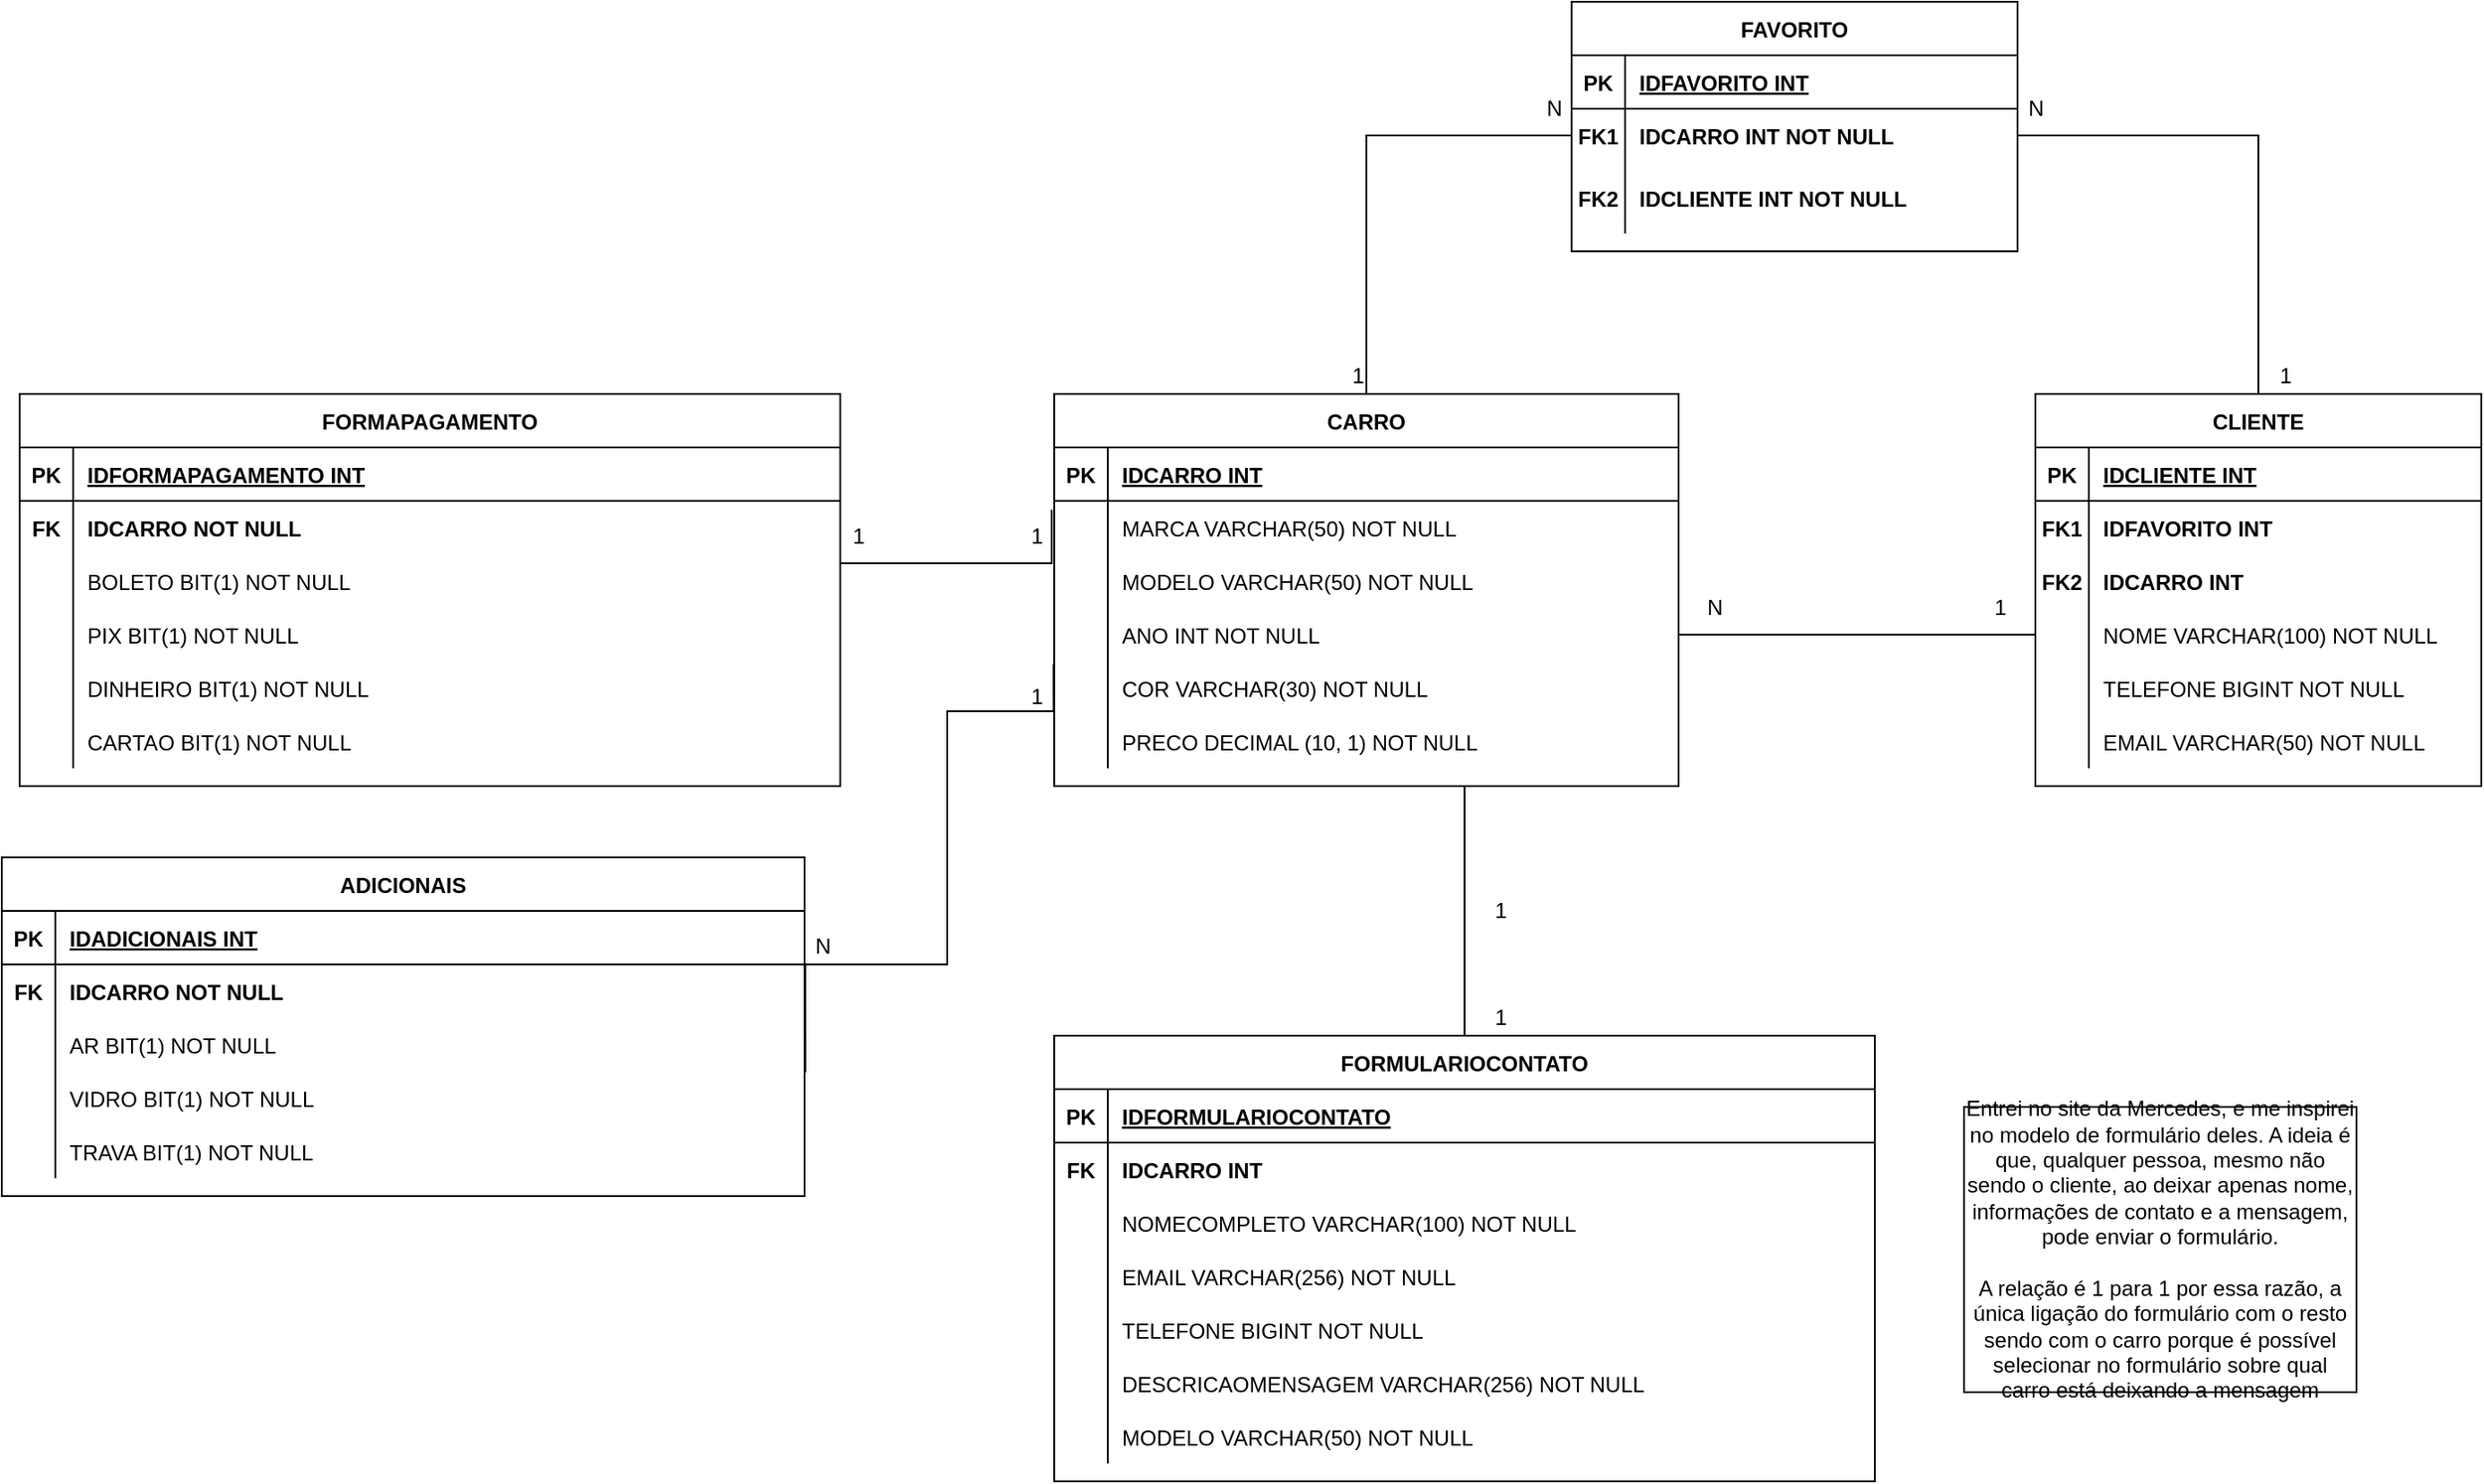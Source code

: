 <mxfile version="15.2.9" type="device"><diagram id="io8XWnF44sI7MGQ092cr" name="Page-1"><mxGraphModel dx="2462" dy="902" grid="1" gridSize="10" guides="1" tooltips="1" connect="1" arrows="1" fold="1" page="1" pageScale="1" pageWidth="827" pageHeight="1169" math="0" shadow="0"><root><mxCell id="0"/><mxCell id="1" parent="0"/><mxCell id="p1MgsbXaKaImCHBSJnXm-2" value="FAVORITO" style="shape=table;startSize=30;container=1;collapsible=1;childLayout=tableLayout;fixedRows=1;rowLines=0;fontStyle=1;align=center;resizeLast=1;" parent="1" vertex="1"><mxGeometry x="370" y="580" width="250" height="140" as="geometry"/></mxCell><mxCell id="p1MgsbXaKaImCHBSJnXm-3" value="" style="shape=partialRectangle;collapsible=0;dropTarget=0;pointerEvents=0;fillColor=none;points=[[0,0.5],[1,0.5]];portConstraint=eastwest;top=0;left=0;right=0;bottom=1;" parent="p1MgsbXaKaImCHBSJnXm-2" vertex="1"><mxGeometry y="30" width="250" height="30" as="geometry"/></mxCell><mxCell id="p1MgsbXaKaImCHBSJnXm-4" value="PK" style="shape=partialRectangle;overflow=hidden;connectable=0;fillColor=none;top=0;left=0;bottom=0;right=0;fontStyle=1;" parent="p1MgsbXaKaImCHBSJnXm-3" vertex="1"><mxGeometry width="30" height="30" as="geometry"><mxRectangle width="30" height="30" as="alternateBounds"/></mxGeometry></mxCell><mxCell id="p1MgsbXaKaImCHBSJnXm-5" value="IDFAVORITO INT" style="shape=partialRectangle;overflow=hidden;connectable=0;fillColor=none;top=0;left=0;bottom=0;right=0;align=left;spacingLeft=6;fontStyle=5;" parent="p1MgsbXaKaImCHBSJnXm-3" vertex="1"><mxGeometry x="30" width="220" height="30" as="geometry"><mxRectangle width="220" height="30" as="alternateBounds"/></mxGeometry></mxCell><mxCell id="p1MgsbXaKaImCHBSJnXm-6" value="" style="shape=partialRectangle;collapsible=0;dropTarget=0;pointerEvents=0;fillColor=none;points=[[0,0.5],[1,0.5]];portConstraint=eastwest;top=0;left=0;right=0;bottom=0;" parent="p1MgsbXaKaImCHBSJnXm-2" vertex="1"><mxGeometry y="60" width="250" height="30" as="geometry"/></mxCell><mxCell id="p1MgsbXaKaImCHBSJnXm-7" value="FK1" style="shape=partialRectangle;overflow=hidden;connectable=0;fillColor=none;top=0;left=0;bottom=0;right=0;fontStyle=1" parent="p1MgsbXaKaImCHBSJnXm-6" vertex="1"><mxGeometry width="30" height="30" as="geometry"><mxRectangle width="30" height="30" as="alternateBounds"/></mxGeometry></mxCell><mxCell id="p1MgsbXaKaImCHBSJnXm-8" value="IDCARRO INT NOT NULL" style="shape=partialRectangle;overflow=hidden;connectable=0;fillColor=none;top=0;left=0;bottom=0;right=0;align=left;spacingLeft=6;fontStyle=1" parent="p1MgsbXaKaImCHBSJnXm-6" vertex="1"><mxGeometry x="30" width="220" height="30" as="geometry"><mxRectangle width="220" height="30" as="alternateBounds"/></mxGeometry></mxCell><mxCell id="p1MgsbXaKaImCHBSJnXm-9" value="" style="shape=partialRectangle;collapsible=0;dropTarget=0;pointerEvents=0;fillColor=none;points=[[0,0.5],[1,0.5]];portConstraint=eastwest;top=0;left=0;right=0;bottom=0;" parent="p1MgsbXaKaImCHBSJnXm-2" vertex="1"><mxGeometry y="90" width="250" height="40" as="geometry"/></mxCell><mxCell id="p1MgsbXaKaImCHBSJnXm-10" value="FK2" style="shape=partialRectangle;overflow=hidden;connectable=0;fillColor=none;top=0;left=0;bottom=0;right=0;fontStyle=1" parent="p1MgsbXaKaImCHBSJnXm-9" vertex="1"><mxGeometry width="30" height="40" as="geometry"><mxRectangle width="30" height="40" as="alternateBounds"/></mxGeometry></mxCell><mxCell id="p1MgsbXaKaImCHBSJnXm-11" value="IDCLIENTE INT NOT NULL" style="shape=partialRectangle;overflow=hidden;connectable=0;fillColor=none;top=0;left=0;bottom=0;right=0;align=left;spacingLeft=6;fontStyle=1" parent="p1MgsbXaKaImCHBSJnXm-9" vertex="1"><mxGeometry x="30" width="220" height="40" as="geometry"><mxRectangle width="220" height="40" as="alternateBounds"/></mxGeometry></mxCell><mxCell id="8g18zyZ8pn34SDuneliX-20" style="edgeStyle=orthogonalEdgeStyle;rounded=0;orthogonalLoop=1;jettySize=auto;html=1;exitX=0.5;exitY=0;exitDx=0;exitDy=0;entryX=0;entryY=0.5;entryDx=0;entryDy=0;endArrow=none;endFill=0;" parent="1" source="p1MgsbXaKaImCHBSJnXm-12" target="p1MgsbXaKaImCHBSJnXm-6" edge="1"><mxGeometry relative="1" as="geometry"/></mxCell><mxCell id="p1MgsbXaKaImCHBSJnXm-12" value="CARRO" style="shape=table;startSize=30;container=1;collapsible=1;childLayout=tableLayout;fixedRows=1;rowLines=0;fontStyle=1;align=center;resizeLast=1;" parent="1" vertex="1"><mxGeometry x="80" y="800" width="350" height="220" as="geometry"/></mxCell><mxCell id="p1MgsbXaKaImCHBSJnXm-13" value="" style="shape=partialRectangle;collapsible=0;dropTarget=0;pointerEvents=0;fillColor=none;points=[[0,0.5],[1,0.5]];portConstraint=eastwest;top=0;left=0;right=0;bottom=1;" parent="p1MgsbXaKaImCHBSJnXm-12" vertex="1"><mxGeometry y="30" width="350" height="30" as="geometry"/></mxCell><mxCell id="p1MgsbXaKaImCHBSJnXm-14" value="PK" style="shape=partialRectangle;overflow=hidden;connectable=0;fillColor=none;top=0;left=0;bottom=0;right=0;fontStyle=1;" parent="p1MgsbXaKaImCHBSJnXm-13" vertex="1"><mxGeometry width="30" height="30" as="geometry"><mxRectangle width="30" height="30" as="alternateBounds"/></mxGeometry></mxCell><mxCell id="p1MgsbXaKaImCHBSJnXm-15" value="IDCARRO INT" style="shape=partialRectangle;overflow=hidden;connectable=0;fillColor=none;top=0;left=0;bottom=0;right=0;align=left;spacingLeft=6;fontStyle=5;" parent="p1MgsbXaKaImCHBSJnXm-13" vertex="1"><mxGeometry x="30" width="320" height="30" as="geometry"><mxRectangle width="320" height="30" as="alternateBounds"/></mxGeometry></mxCell><mxCell id="p1MgsbXaKaImCHBSJnXm-19" value="" style="shape=partialRectangle;collapsible=0;dropTarget=0;pointerEvents=0;fillColor=none;points=[[0,0.5],[1,0.5]];portConstraint=eastwest;top=0;left=0;right=0;bottom=0;" parent="p1MgsbXaKaImCHBSJnXm-12" vertex="1"><mxGeometry y="60" width="350" height="30" as="geometry"/></mxCell><mxCell id="p1MgsbXaKaImCHBSJnXm-20" value="" style="shape=partialRectangle;overflow=hidden;connectable=0;fillColor=none;top=0;left=0;bottom=0;right=0;" parent="p1MgsbXaKaImCHBSJnXm-19" vertex="1"><mxGeometry width="30" height="30" as="geometry"><mxRectangle width="30" height="30" as="alternateBounds"/></mxGeometry></mxCell><mxCell id="p1MgsbXaKaImCHBSJnXm-21" value="MARCA VARCHAR(50) NOT NULL" style="shape=partialRectangle;overflow=hidden;connectable=0;fillColor=none;top=0;left=0;bottom=0;right=0;align=left;spacingLeft=6;" parent="p1MgsbXaKaImCHBSJnXm-19" vertex="1"><mxGeometry x="30" width="320" height="30" as="geometry"><mxRectangle width="320" height="30" as="alternateBounds"/></mxGeometry></mxCell><mxCell id="p1MgsbXaKaImCHBSJnXm-22" value="" style="shape=partialRectangle;collapsible=0;dropTarget=0;pointerEvents=0;fillColor=none;points=[[0,0.5],[1,0.5]];portConstraint=eastwest;top=0;left=0;right=0;bottom=0;" parent="p1MgsbXaKaImCHBSJnXm-12" vertex="1"><mxGeometry y="90" width="350" height="30" as="geometry"/></mxCell><mxCell id="p1MgsbXaKaImCHBSJnXm-23" value="" style="shape=partialRectangle;overflow=hidden;connectable=0;fillColor=none;top=0;left=0;bottom=0;right=0;" parent="p1MgsbXaKaImCHBSJnXm-22" vertex="1"><mxGeometry width="30" height="30" as="geometry"><mxRectangle width="30" height="30" as="alternateBounds"/></mxGeometry></mxCell><mxCell id="p1MgsbXaKaImCHBSJnXm-24" value="MODELO VARCHAR(50) NOT NULL" style="shape=partialRectangle;overflow=hidden;connectable=0;fillColor=none;top=0;left=0;bottom=0;right=0;align=left;spacingLeft=6;" parent="p1MgsbXaKaImCHBSJnXm-22" vertex="1"><mxGeometry x="30" width="320" height="30" as="geometry"><mxRectangle width="320" height="30" as="alternateBounds"/></mxGeometry></mxCell><mxCell id="p1MgsbXaKaImCHBSJnXm-25" value="" style="shape=partialRectangle;collapsible=0;dropTarget=0;pointerEvents=0;fillColor=none;points=[[0,0.5],[1,0.5]];portConstraint=eastwest;top=0;left=0;right=0;bottom=0;" parent="p1MgsbXaKaImCHBSJnXm-12" vertex="1"><mxGeometry y="120" width="350" height="30" as="geometry"/></mxCell><mxCell id="p1MgsbXaKaImCHBSJnXm-26" value="" style="shape=partialRectangle;overflow=hidden;connectable=0;fillColor=none;top=0;left=0;bottom=0;right=0;" parent="p1MgsbXaKaImCHBSJnXm-25" vertex="1"><mxGeometry width="30" height="30" as="geometry"><mxRectangle width="30" height="30" as="alternateBounds"/></mxGeometry></mxCell><mxCell id="p1MgsbXaKaImCHBSJnXm-27" value="ANO INT NOT NULL" style="shape=partialRectangle;overflow=hidden;connectable=0;fillColor=none;top=0;left=0;bottom=0;right=0;align=left;spacingLeft=6;" parent="p1MgsbXaKaImCHBSJnXm-25" vertex="1"><mxGeometry x="30" width="320" height="30" as="geometry"><mxRectangle width="320" height="30" as="alternateBounds"/></mxGeometry></mxCell><mxCell id="p1MgsbXaKaImCHBSJnXm-28" value="" style="shape=partialRectangle;collapsible=0;dropTarget=0;pointerEvents=0;fillColor=none;points=[[0,0.5],[1,0.5]];portConstraint=eastwest;top=0;left=0;right=0;bottom=0;" parent="p1MgsbXaKaImCHBSJnXm-12" vertex="1"><mxGeometry y="150" width="350" height="30" as="geometry"/></mxCell><mxCell id="p1MgsbXaKaImCHBSJnXm-29" value="" style="shape=partialRectangle;overflow=hidden;connectable=0;fillColor=none;top=0;left=0;bottom=0;right=0;" parent="p1MgsbXaKaImCHBSJnXm-28" vertex="1"><mxGeometry width="30" height="30" as="geometry"><mxRectangle width="30" height="30" as="alternateBounds"/></mxGeometry></mxCell><mxCell id="p1MgsbXaKaImCHBSJnXm-30" value="COR VARCHAR(30) NOT NULL" style="shape=partialRectangle;overflow=hidden;connectable=0;fillColor=none;top=0;left=0;bottom=0;right=0;align=left;spacingLeft=6;" parent="p1MgsbXaKaImCHBSJnXm-28" vertex="1"><mxGeometry x="30" width="320" height="30" as="geometry"><mxRectangle width="320" height="30" as="alternateBounds"/></mxGeometry></mxCell><mxCell id="p1MgsbXaKaImCHBSJnXm-31" value="" style="shape=partialRectangle;collapsible=0;dropTarget=0;pointerEvents=0;fillColor=none;points=[[0,0.5],[1,0.5]];portConstraint=eastwest;top=0;left=0;right=0;bottom=0;" parent="p1MgsbXaKaImCHBSJnXm-12" vertex="1"><mxGeometry y="180" width="350" height="30" as="geometry"/></mxCell><mxCell id="p1MgsbXaKaImCHBSJnXm-32" value="" style="shape=partialRectangle;overflow=hidden;connectable=0;fillColor=none;top=0;left=0;bottom=0;right=0;" parent="p1MgsbXaKaImCHBSJnXm-31" vertex="1"><mxGeometry width="30" height="30" as="geometry"><mxRectangle width="30" height="30" as="alternateBounds"/></mxGeometry></mxCell><mxCell id="p1MgsbXaKaImCHBSJnXm-33" value="PRECO DECIMAL (10, 1) NOT NULL" style="shape=partialRectangle;overflow=hidden;connectable=0;fillColor=none;top=0;left=0;bottom=0;right=0;align=left;spacingLeft=6;" parent="p1MgsbXaKaImCHBSJnXm-31" vertex="1"><mxGeometry x="30" width="320" height="30" as="geometry"><mxRectangle width="320" height="30" as="alternateBounds"/></mxGeometry></mxCell><mxCell id="p1MgsbXaKaImCHBSJnXm-42" value="CLIENTE" style="shape=table;startSize=30;container=1;collapsible=1;childLayout=tableLayout;fixedRows=1;rowLines=0;fontStyle=1;align=center;resizeLast=1;" parent="1" vertex="1"><mxGeometry x="630" y="800" width="250" height="220" as="geometry"/></mxCell><mxCell id="p1MgsbXaKaImCHBSJnXm-43" value="" style="shape=partialRectangle;collapsible=0;dropTarget=0;pointerEvents=0;fillColor=none;points=[[0,0.5],[1,0.5]];portConstraint=eastwest;top=0;left=0;right=0;bottom=1;" parent="p1MgsbXaKaImCHBSJnXm-42" vertex="1"><mxGeometry y="30" width="250" height="30" as="geometry"/></mxCell><mxCell id="p1MgsbXaKaImCHBSJnXm-44" value="PK" style="shape=partialRectangle;overflow=hidden;connectable=0;fillColor=none;top=0;left=0;bottom=0;right=0;fontStyle=1;" parent="p1MgsbXaKaImCHBSJnXm-43" vertex="1"><mxGeometry width="30" height="30" as="geometry"><mxRectangle width="30" height="30" as="alternateBounds"/></mxGeometry></mxCell><mxCell id="p1MgsbXaKaImCHBSJnXm-45" value="IDCLIENTE INT" style="shape=partialRectangle;overflow=hidden;connectable=0;fillColor=none;top=0;left=0;bottom=0;right=0;align=left;spacingLeft=6;fontStyle=5;" parent="p1MgsbXaKaImCHBSJnXm-43" vertex="1"><mxGeometry x="30" width="220" height="30" as="geometry"><mxRectangle width="220" height="30" as="alternateBounds"/></mxGeometry></mxCell><mxCell id="8g18zyZ8pn34SDuneliX-10" value="" style="shape=partialRectangle;collapsible=0;dropTarget=0;pointerEvents=0;fillColor=none;points=[[0,0.5],[1,0.5]];portConstraint=eastwest;top=0;left=0;right=0;bottom=0;" parent="p1MgsbXaKaImCHBSJnXm-42" vertex="1"><mxGeometry y="60" width="250" height="30" as="geometry"/></mxCell><mxCell id="8g18zyZ8pn34SDuneliX-11" value="FK1" style="shape=partialRectangle;overflow=hidden;connectable=0;fillColor=none;top=0;left=0;bottom=0;right=0;fontStyle=1" parent="8g18zyZ8pn34SDuneliX-10" vertex="1"><mxGeometry width="30" height="30" as="geometry"><mxRectangle width="30" height="30" as="alternateBounds"/></mxGeometry></mxCell><mxCell id="8g18zyZ8pn34SDuneliX-12" value="IDFAVORITO INT " style="shape=partialRectangle;overflow=hidden;connectable=0;fillColor=none;top=0;left=0;bottom=0;right=0;align=left;spacingLeft=6;fontStyle=1" parent="8g18zyZ8pn34SDuneliX-10" vertex="1"><mxGeometry x="30" width="220" height="30" as="geometry"><mxRectangle width="220" height="30" as="alternateBounds"/></mxGeometry></mxCell><mxCell id="8g18zyZ8pn34SDuneliX-17" value="" style="shape=partialRectangle;collapsible=0;dropTarget=0;pointerEvents=0;fillColor=none;points=[[0,0.5],[1,0.5]];portConstraint=eastwest;top=0;left=0;right=0;bottom=0;" parent="p1MgsbXaKaImCHBSJnXm-42" vertex="1"><mxGeometry y="90" width="250" height="30" as="geometry"/></mxCell><mxCell id="8g18zyZ8pn34SDuneliX-18" value="FK2" style="shape=partialRectangle;overflow=hidden;connectable=0;fillColor=none;top=0;left=0;bottom=0;right=0;fontStyle=1" parent="8g18zyZ8pn34SDuneliX-17" vertex="1"><mxGeometry width="30" height="30" as="geometry"><mxRectangle width="30" height="30" as="alternateBounds"/></mxGeometry></mxCell><mxCell id="8g18zyZ8pn34SDuneliX-19" value="IDCARRO INT " style="shape=partialRectangle;overflow=hidden;connectable=0;fillColor=none;top=0;left=0;bottom=0;right=0;align=left;spacingLeft=6;fontStyle=1" parent="8g18zyZ8pn34SDuneliX-17" vertex="1"><mxGeometry x="30" width="220" height="30" as="geometry"><mxRectangle width="220" height="30" as="alternateBounds"/></mxGeometry></mxCell><mxCell id="p1MgsbXaKaImCHBSJnXm-46" value="" style="shape=partialRectangle;collapsible=0;dropTarget=0;pointerEvents=0;fillColor=none;points=[[0,0.5],[1,0.5]];portConstraint=eastwest;top=0;left=0;right=0;bottom=0;" parent="p1MgsbXaKaImCHBSJnXm-42" vertex="1"><mxGeometry y="120" width="250" height="30" as="geometry"/></mxCell><mxCell id="p1MgsbXaKaImCHBSJnXm-47" value="" style="shape=partialRectangle;overflow=hidden;connectable=0;fillColor=none;top=0;left=0;bottom=0;right=0;" parent="p1MgsbXaKaImCHBSJnXm-46" vertex="1"><mxGeometry width="30" height="30" as="geometry"><mxRectangle width="30" height="30" as="alternateBounds"/></mxGeometry></mxCell><mxCell id="p1MgsbXaKaImCHBSJnXm-48" value="NOME VARCHAR(100) NOT NULL" style="shape=partialRectangle;overflow=hidden;connectable=0;fillColor=none;top=0;left=0;bottom=0;right=0;align=left;spacingLeft=6;" parent="p1MgsbXaKaImCHBSJnXm-46" vertex="1"><mxGeometry x="30" width="220" height="30" as="geometry"><mxRectangle width="220" height="30" as="alternateBounds"/></mxGeometry></mxCell><mxCell id="p1MgsbXaKaImCHBSJnXm-49" value="" style="shape=partialRectangle;collapsible=0;dropTarget=0;pointerEvents=0;fillColor=none;points=[[0,0.5],[1,0.5]];portConstraint=eastwest;top=0;left=0;right=0;bottom=0;" parent="p1MgsbXaKaImCHBSJnXm-42" vertex="1"><mxGeometry y="150" width="250" height="30" as="geometry"/></mxCell><mxCell id="p1MgsbXaKaImCHBSJnXm-50" value="" style="shape=partialRectangle;overflow=hidden;connectable=0;fillColor=none;top=0;left=0;bottom=0;right=0;" parent="p1MgsbXaKaImCHBSJnXm-49" vertex="1"><mxGeometry width="30" height="30" as="geometry"><mxRectangle width="30" height="30" as="alternateBounds"/></mxGeometry></mxCell><mxCell id="p1MgsbXaKaImCHBSJnXm-51" value="TELEFONE BIGINT NOT NULL" style="shape=partialRectangle;overflow=hidden;connectable=0;fillColor=none;top=0;left=0;bottom=0;right=0;align=left;spacingLeft=6;" parent="p1MgsbXaKaImCHBSJnXm-49" vertex="1"><mxGeometry x="30" width="220" height="30" as="geometry"><mxRectangle width="220" height="30" as="alternateBounds"/></mxGeometry></mxCell><mxCell id="p1MgsbXaKaImCHBSJnXm-52" value="" style="shape=partialRectangle;collapsible=0;dropTarget=0;pointerEvents=0;fillColor=none;points=[[0,0.5],[1,0.5]];portConstraint=eastwest;top=0;left=0;right=0;bottom=0;" parent="p1MgsbXaKaImCHBSJnXm-42" vertex="1"><mxGeometry y="180" width="250" height="30" as="geometry"/></mxCell><mxCell id="p1MgsbXaKaImCHBSJnXm-53" value="" style="shape=partialRectangle;overflow=hidden;connectable=0;fillColor=none;top=0;left=0;bottom=0;right=0;" parent="p1MgsbXaKaImCHBSJnXm-52" vertex="1"><mxGeometry width="30" height="30" as="geometry"><mxRectangle width="30" height="30" as="alternateBounds"/></mxGeometry></mxCell><mxCell id="p1MgsbXaKaImCHBSJnXm-54" value="EMAIL VARCHAR(50) NOT NULL" style="shape=partialRectangle;overflow=hidden;connectable=0;fillColor=none;top=0;left=0;bottom=0;right=0;align=left;spacingLeft=6;" parent="p1MgsbXaKaImCHBSJnXm-52" vertex="1"><mxGeometry x="30" width="220" height="30" as="geometry"><mxRectangle width="220" height="30" as="alternateBounds"/></mxGeometry></mxCell><mxCell id="8g18zyZ8pn34SDuneliX-74" style="edgeStyle=orthogonalEdgeStyle;rounded=0;orthogonalLoop=1;jettySize=auto;html=1;endArrow=none;endFill=0;" parent="1" source="p1MgsbXaKaImCHBSJnXm-55" edge="1"><mxGeometry relative="1" as="geometry"><mxPoint x="310" y="1020" as="targetPoint"/></mxGeometry></mxCell><mxCell id="p1MgsbXaKaImCHBSJnXm-55" value="FORMULARIOCONTATO" style="shape=table;startSize=30;container=1;collapsible=1;childLayout=tableLayout;fixedRows=1;rowLines=0;fontStyle=1;align=center;resizeLast=1;" parent="1" vertex="1"><mxGeometry x="80" y="1160" width="460" height="250" as="geometry"/></mxCell><mxCell id="p1MgsbXaKaImCHBSJnXm-56" value="" style="shape=partialRectangle;collapsible=0;dropTarget=0;pointerEvents=0;fillColor=none;points=[[0,0.5],[1,0.5]];portConstraint=eastwest;top=0;left=0;right=0;bottom=1;" parent="p1MgsbXaKaImCHBSJnXm-55" vertex="1"><mxGeometry y="30" width="460" height="30" as="geometry"/></mxCell><mxCell id="p1MgsbXaKaImCHBSJnXm-57" value="PK" style="shape=partialRectangle;overflow=hidden;connectable=0;fillColor=none;top=0;left=0;bottom=0;right=0;fontStyle=1;" parent="p1MgsbXaKaImCHBSJnXm-56" vertex="1"><mxGeometry width="30" height="30" as="geometry"><mxRectangle width="30" height="30" as="alternateBounds"/></mxGeometry></mxCell><mxCell id="p1MgsbXaKaImCHBSJnXm-58" value="IDFORMULARIOCONTATO" style="shape=partialRectangle;overflow=hidden;connectable=0;fillColor=none;top=0;left=0;bottom=0;right=0;align=left;spacingLeft=6;fontStyle=5;" parent="p1MgsbXaKaImCHBSJnXm-56" vertex="1"><mxGeometry x="30" width="430" height="30" as="geometry"><mxRectangle width="430" height="30" as="alternateBounds"/></mxGeometry></mxCell><mxCell id="8g18zyZ8pn34SDuneliX-89" value="" style="shape=partialRectangle;collapsible=0;dropTarget=0;pointerEvents=0;fillColor=none;points=[[0,0.5],[1,0.5]];portConstraint=eastwest;top=0;left=0;right=0;bottom=0;" parent="p1MgsbXaKaImCHBSJnXm-55" vertex="1"><mxGeometry y="60" width="460" height="30" as="geometry"/></mxCell><mxCell id="8g18zyZ8pn34SDuneliX-90" value="FK" style="shape=partialRectangle;overflow=hidden;connectable=0;fillColor=none;top=0;left=0;bottom=0;right=0;fontStyle=1" parent="8g18zyZ8pn34SDuneliX-89" vertex="1"><mxGeometry width="30" height="30" as="geometry"><mxRectangle width="30" height="30" as="alternateBounds"/></mxGeometry></mxCell><mxCell id="8g18zyZ8pn34SDuneliX-91" value="IDCARRO INT" style="shape=partialRectangle;overflow=hidden;connectable=0;fillColor=none;top=0;left=0;bottom=0;right=0;align=left;spacingLeft=6;fontStyle=1" parent="8g18zyZ8pn34SDuneliX-89" vertex="1"><mxGeometry x="30" width="430" height="30" as="geometry"><mxRectangle width="430" height="30" as="alternateBounds"/></mxGeometry></mxCell><mxCell id="p1MgsbXaKaImCHBSJnXm-59" value="" style="shape=partialRectangle;collapsible=0;dropTarget=0;pointerEvents=0;fillColor=none;points=[[0,0.5],[1,0.5]];portConstraint=eastwest;top=0;left=0;right=0;bottom=0;" parent="p1MgsbXaKaImCHBSJnXm-55" vertex="1"><mxGeometry y="90" width="460" height="30" as="geometry"/></mxCell><mxCell id="p1MgsbXaKaImCHBSJnXm-60" value="" style="shape=partialRectangle;overflow=hidden;connectable=0;fillColor=none;top=0;left=0;bottom=0;right=0;" parent="p1MgsbXaKaImCHBSJnXm-59" vertex="1"><mxGeometry width="30" height="30" as="geometry"><mxRectangle width="30" height="30" as="alternateBounds"/></mxGeometry></mxCell><mxCell id="p1MgsbXaKaImCHBSJnXm-61" value="NOMECOMPLETO VARCHAR(100) NOT NULL" style="shape=partialRectangle;overflow=hidden;connectable=0;fillColor=none;top=0;left=0;bottom=0;right=0;align=left;spacingLeft=6;" parent="p1MgsbXaKaImCHBSJnXm-59" vertex="1"><mxGeometry x="30" width="430" height="30" as="geometry"><mxRectangle width="430" height="30" as="alternateBounds"/></mxGeometry></mxCell><mxCell id="p1MgsbXaKaImCHBSJnXm-62" value="" style="shape=partialRectangle;collapsible=0;dropTarget=0;pointerEvents=0;fillColor=none;points=[[0,0.5],[1,0.5]];portConstraint=eastwest;top=0;left=0;right=0;bottom=0;" parent="p1MgsbXaKaImCHBSJnXm-55" vertex="1"><mxGeometry y="120" width="460" height="30" as="geometry"/></mxCell><mxCell id="p1MgsbXaKaImCHBSJnXm-63" value="" style="shape=partialRectangle;overflow=hidden;connectable=0;fillColor=none;top=0;left=0;bottom=0;right=0;" parent="p1MgsbXaKaImCHBSJnXm-62" vertex="1"><mxGeometry width="30" height="30" as="geometry"><mxRectangle width="30" height="30" as="alternateBounds"/></mxGeometry></mxCell><mxCell id="p1MgsbXaKaImCHBSJnXm-64" value="EMAIL VARCHAR(256) NOT NULL" style="shape=partialRectangle;overflow=hidden;connectable=0;fillColor=none;top=0;left=0;bottom=0;right=0;align=left;spacingLeft=6;" parent="p1MgsbXaKaImCHBSJnXm-62" vertex="1"><mxGeometry x="30" width="430" height="30" as="geometry"><mxRectangle width="430" height="30" as="alternateBounds"/></mxGeometry></mxCell><mxCell id="p1MgsbXaKaImCHBSJnXm-65" value="" style="shape=partialRectangle;collapsible=0;dropTarget=0;pointerEvents=0;fillColor=none;points=[[0,0.5],[1,0.5]];portConstraint=eastwest;top=0;left=0;right=0;bottom=0;" parent="p1MgsbXaKaImCHBSJnXm-55" vertex="1"><mxGeometry y="150" width="460" height="30" as="geometry"/></mxCell><mxCell id="p1MgsbXaKaImCHBSJnXm-66" value="" style="shape=partialRectangle;overflow=hidden;connectable=0;fillColor=none;top=0;left=0;bottom=0;right=0;" parent="p1MgsbXaKaImCHBSJnXm-65" vertex="1"><mxGeometry width="30" height="30" as="geometry"><mxRectangle width="30" height="30" as="alternateBounds"/></mxGeometry></mxCell><mxCell id="p1MgsbXaKaImCHBSJnXm-67" value="TELEFONE BIGINT NOT NULL" style="shape=partialRectangle;overflow=hidden;connectable=0;fillColor=none;top=0;left=0;bottom=0;right=0;align=left;spacingLeft=6;" parent="p1MgsbXaKaImCHBSJnXm-65" vertex="1"><mxGeometry x="30" width="430" height="30" as="geometry"><mxRectangle width="430" height="30" as="alternateBounds"/></mxGeometry></mxCell><mxCell id="p1MgsbXaKaImCHBSJnXm-68" value="" style="shape=partialRectangle;collapsible=0;dropTarget=0;pointerEvents=0;fillColor=none;points=[[0,0.5],[1,0.5]];portConstraint=eastwest;top=0;left=0;right=0;bottom=0;" parent="p1MgsbXaKaImCHBSJnXm-55" vertex="1"><mxGeometry y="180" width="460" height="30" as="geometry"/></mxCell><mxCell id="p1MgsbXaKaImCHBSJnXm-69" value="" style="shape=partialRectangle;overflow=hidden;connectable=0;fillColor=none;top=0;left=0;bottom=0;right=0;" parent="p1MgsbXaKaImCHBSJnXm-68" vertex="1"><mxGeometry width="30" height="30" as="geometry"><mxRectangle width="30" height="30" as="alternateBounds"/></mxGeometry></mxCell><mxCell id="p1MgsbXaKaImCHBSJnXm-70" value="DESCRICAOMENSAGEM VARCHAR(256) NOT NULL" style="shape=partialRectangle;overflow=hidden;connectable=0;fillColor=none;top=0;left=0;bottom=0;right=0;align=left;spacingLeft=6;" parent="p1MgsbXaKaImCHBSJnXm-68" vertex="1"><mxGeometry x="30" width="430" height="30" as="geometry"><mxRectangle width="430" height="30" as="alternateBounds"/></mxGeometry></mxCell><mxCell id="p1MgsbXaKaImCHBSJnXm-71" value="" style="shape=partialRectangle;collapsible=0;dropTarget=0;pointerEvents=0;fillColor=none;points=[[0,0.5],[1,0.5]];portConstraint=eastwest;top=0;left=0;right=0;bottom=0;" parent="p1MgsbXaKaImCHBSJnXm-55" vertex="1"><mxGeometry y="210" width="460" height="30" as="geometry"/></mxCell><mxCell id="p1MgsbXaKaImCHBSJnXm-72" value="" style="shape=partialRectangle;overflow=hidden;connectable=0;fillColor=none;top=0;left=0;bottom=0;right=0;" parent="p1MgsbXaKaImCHBSJnXm-71" vertex="1"><mxGeometry width="30" height="30" as="geometry"><mxRectangle width="30" height="30" as="alternateBounds"/></mxGeometry></mxCell><mxCell id="p1MgsbXaKaImCHBSJnXm-73" value="MODELO VARCHAR(50) NOT NULL" style="shape=partialRectangle;overflow=hidden;connectable=0;fillColor=none;top=0;left=0;bottom=0;right=0;align=left;spacingLeft=6;" parent="p1MgsbXaKaImCHBSJnXm-71" vertex="1"><mxGeometry x="30" width="430" height="30" as="geometry"><mxRectangle width="430" height="30" as="alternateBounds"/></mxGeometry></mxCell><mxCell id="8g18zyZ8pn34SDuneliX-21" style="edgeStyle=orthogonalEdgeStyle;rounded=0;orthogonalLoop=1;jettySize=auto;html=1;entryX=0.5;entryY=0;entryDx=0;entryDy=0;endArrow=none;endFill=0;" parent="1" source="p1MgsbXaKaImCHBSJnXm-6" target="p1MgsbXaKaImCHBSJnXm-42" edge="1"><mxGeometry relative="1" as="geometry"/></mxCell><mxCell id="8g18zyZ8pn34SDuneliX-22" value="1" style="text;html=1;align=center;verticalAlign=middle;resizable=0;points=[];autosize=1;strokeColor=none;fillColor=none;" parent="1" vertex="1"><mxGeometry x="240" y="780" width="20" height="20" as="geometry"/></mxCell><mxCell id="8g18zyZ8pn34SDuneliX-23" value="N" style="text;html=1;align=center;verticalAlign=middle;resizable=0;points=[];autosize=1;strokeColor=none;fillColor=none;" parent="1" vertex="1"><mxGeometry x="350" y="630" width="20" height="20" as="geometry"/></mxCell><mxCell id="8g18zyZ8pn34SDuneliX-24" value="1" style="text;html=1;align=center;verticalAlign=middle;resizable=0;points=[];autosize=1;strokeColor=none;fillColor=none;" parent="1" vertex="1"><mxGeometry x="760" y="780" width="20" height="20" as="geometry"/></mxCell><mxCell id="8g18zyZ8pn34SDuneliX-25" value="N" style="text;html=1;align=center;verticalAlign=middle;resizable=0;points=[];autosize=1;strokeColor=none;fillColor=none;" parent="1" vertex="1"><mxGeometry x="620" y="630" width="20" height="20" as="geometry"/></mxCell><mxCell id="8g18zyZ8pn34SDuneliX-29" style="edgeStyle=orthogonalEdgeStyle;rounded=0;orthogonalLoop=1;jettySize=auto;html=1;exitX=1;exitY=0.5;exitDx=0;exitDy=0;entryX=0;entryY=0.5;entryDx=0;entryDy=0;endArrow=none;endFill=0;" parent="1" source="p1MgsbXaKaImCHBSJnXm-22" target="p1MgsbXaKaImCHBSJnXm-46" edge="1"><mxGeometry relative="1" as="geometry"><Array as="points"><mxPoint x="430" y="935"/></Array></mxGeometry></mxCell><mxCell id="8g18zyZ8pn34SDuneliX-30" value="N" style="text;html=1;align=center;verticalAlign=middle;resizable=0;points=[];autosize=1;strokeColor=none;fillColor=none;" parent="1" vertex="1"><mxGeometry x="440" y="910" width="20" height="20" as="geometry"/></mxCell><mxCell id="8g18zyZ8pn34SDuneliX-31" value="1" style="text;html=1;align=center;verticalAlign=middle;resizable=0;points=[];autosize=1;strokeColor=none;fillColor=none;" parent="1" vertex="1"><mxGeometry x="600" y="910" width="20" height="20" as="geometry"/></mxCell><mxCell id="8g18zyZ8pn34SDuneliX-54" value="Entrei no site da Mercedes, e me inspirei no modelo de formulário deles. A ideia é que, qualquer pessoa, mesmo não sendo o cliente, ao deixar apenas nome, informações de contato e a mensagem, pode enviar o formulário. &lt;br&gt;&lt;br&gt;A relação é 1 para 1 por essa razão, a única ligação do formulário com o resto sendo com o carro porque é possível selecionar no formulário sobre qual carro está deixando a mensagem" style="rounded=0;whiteSpace=wrap;html=1;" parent="1" vertex="1"><mxGeometry x="590" y="1200" width="220" height="160" as="geometry"/></mxCell><mxCell id="8g18zyZ8pn34SDuneliX-83" style="edgeStyle=orthogonalEdgeStyle;rounded=0;orthogonalLoop=1;jettySize=auto;html=1;entryX=-0.004;entryY=0.167;entryDx=0;entryDy=0;entryPerimeter=0;endArrow=none;endFill=0;" parent="1" source="8g18zyZ8pn34SDuneliX-55" target="p1MgsbXaKaImCHBSJnXm-19" edge="1"><mxGeometry relative="1" as="geometry"><Array as="points"><mxPoint x="-10" y="895"/><mxPoint x="-10" y="895"/></Array></mxGeometry></mxCell><mxCell id="8g18zyZ8pn34SDuneliX-55" value="FORMAPAGAMENTO" style="shape=table;startSize=30;container=1;collapsible=1;childLayout=tableLayout;fixedRows=1;rowLines=0;fontStyle=1;align=center;resizeLast=1;" parent="1" vertex="1"><mxGeometry x="-500" y="800" width="460" height="220" as="geometry"/></mxCell><mxCell id="8g18zyZ8pn34SDuneliX-56" value="" style="shape=partialRectangle;collapsible=0;dropTarget=0;pointerEvents=0;fillColor=none;points=[[0,0.5],[1,0.5]];portConstraint=eastwest;top=0;left=0;right=0;bottom=1;" parent="8g18zyZ8pn34SDuneliX-55" vertex="1"><mxGeometry y="30" width="460" height="30" as="geometry"/></mxCell><mxCell id="8g18zyZ8pn34SDuneliX-57" value="PK" style="shape=partialRectangle;overflow=hidden;connectable=0;fillColor=none;top=0;left=0;bottom=0;right=0;fontStyle=1;" parent="8g18zyZ8pn34SDuneliX-56" vertex="1"><mxGeometry width="30" height="30" as="geometry"><mxRectangle width="30" height="30" as="alternateBounds"/></mxGeometry></mxCell><mxCell id="8g18zyZ8pn34SDuneliX-58" value="IDFORMAPAGAMENTO INT" style="shape=partialRectangle;overflow=hidden;connectable=0;fillColor=none;top=0;left=0;bottom=0;right=0;align=left;spacingLeft=6;fontStyle=5;" parent="8g18zyZ8pn34SDuneliX-56" vertex="1"><mxGeometry x="30" width="430" height="30" as="geometry"><mxRectangle width="430" height="30" as="alternateBounds"/></mxGeometry></mxCell><mxCell id="8g18zyZ8pn34SDuneliX-59" value="" style="shape=partialRectangle;collapsible=0;dropTarget=0;pointerEvents=0;fillColor=none;points=[[0,0.5],[1,0.5]];portConstraint=eastwest;top=0;left=0;right=0;bottom=0;" parent="8g18zyZ8pn34SDuneliX-55" vertex="1"><mxGeometry y="60" width="460" height="30" as="geometry"/></mxCell><mxCell id="8g18zyZ8pn34SDuneliX-60" value="FK" style="shape=partialRectangle;overflow=hidden;connectable=0;fillColor=none;top=0;left=0;bottom=0;right=0;fontStyle=1" parent="8g18zyZ8pn34SDuneliX-59" vertex="1"><mxGeometry width="30" height="30" as="geometry"><mxRectangle width="30" height="30" as="alternateBounds"/></mxGeometry></mxCell><mxCell id="8g18zyZ8pn34SDuneliX-61" value="IDCARRO NOT NULL " style="shape=partialRectangle;overflow=hidden;connectable=0;fillColor=none;top=0;left=0;bottom=0;right=0;align=left;spacingLeft=6;fontStyle=1" parent="8g18zyZ8pn34SDuneliX-59" vertex="1"><mxGeometry x="30" width="430" height="30" as="geometry"><mxRectangle width="430" height="30" as="alternateBounds"/></mxGeometry></mxCell><mxCell id="8g18zyZ8pn34SDuneliX-86" value="" style="shape=partialRectangle;collapsible=0;dropTarget=0;pointerEvents=0;fillColor=none;points=[[0,0.5],[1,0.5]];portConstraint=eastwest;top=0;left=0;right=0;bottom=0;" parent="8g18zyZ8pn34SDuneliX-55" vertex="1"><mxGeometry y="90" width="460" height="30" as="geometry"/></mxCell><mxCell id="8g18zyZ8pn34SDuneliX-87" value="" style="shape=partialRectangle;overflow=hidden;connectable=0;fillColor=none;top=0;left=0;bottom=0;right=0;" parent="8g18zyZ8pn34SDuneliX-86" vertex="1"><mxGeometry width="30" height="30" as="geometry"><mxRectangle width="30" height="30" as="alternateBounds"/></mxGeometry></mxCell><mxCell id="8g18zyZ8pn34SDuneliX-88" value="BOLETO BIT(1) NOT NULL " style="shape=partialRectangle;overflow=hidden;connectable=0;fillColor=none;top=0;left=0;bottom=0;right=0;align=left;spacingLeft=6;" parent="8g18zyZ8pn34SDuneliX-86" vertex="1"><mxGeometry x="30" width="430" height="30" as="geometry"><mxRectangle width="430" height="30" as="alternateBounds"/></mxGeometry></mxCell><mxCell id="8g18zyZ8pn34SDuneliX-62" value="" style="shape=partialRectangle;collapsible=0;dropTarget=0;pointerEvents=0;fillColor=none;points=[[0,0.5],[1,0.5]];portConstraint=eastwest;top=0;left=0;right=0;bottom=0;" parent="8g18zyZ8pn34SDuneliX-55" vertex="1"><mxGeometry y="120" width="460" height="30" as="geometry"/></mxCell><mxCell id="8g18zyZ8pn34SDuneliX-63" value="" style="shape=partialRectangle;overflow=hidden;connectable=0;fillColor=none;top=0;left=0;bottom=0;right=0;" parent="8g18zyZ8pn34SDuneliX-62" vertex="1"><mxGeometry width="30" height="30" as="geometry"><mxRectangle width="30" height="30" as="alternateBounds"/></mxGeometry></mxCell><mxCell id="8g18zyZ8pn34SDuneliX-64" value="PIX BIT(1) NOT NULL " style="shape=partialRectangle;overflow=hidden;connectable=0;fillColor=none;top=0;left=0;bottom=0;right=0;align=left;spacingLeft=6;" parent="8g18zyZ8pn34SDuneliX-62" vertex="1"><mxGeometry x="30" width="430" height="30" as="geometry"><mxRectangle width="430" height="30" as="alternateBounds"/></mxGeometry></mxCell><mxCell id="8g18zyZ8pn34SDuneliX-65" value="" style="shape=partialRectangle;collapsible=0;dropTarget=0;pointerEvents=0;fillColor=none;points=[[0,0.5],[1,0.5]];portConstraint=eastwest;top=0;left=0;right=0;bottom=0;" parent="8g18zyZ8pn34SDuneliX-55" vertex="1"><mxGeometry y="150" width="460" height="30" as="geometry"/></mxCell><mxCell id="8g18zyZ8pn34SDuneliX-66" value="" style="shape=partialRectangle;overflow=hidden;connectable=0;fillColor=none;top=0;left=0;bottom=0;right=0;" parent="8g18zyZ8pn34SDuneliX-65" vertex="1"><mxGeometry width="30" height="30" as="geometry"><mxRectangle width="30" height="30" as="alternateBounds"/></mxGeometry></mxCell><mxCell id="8g18zyZ8pn34SDuneliX-67" value="DINHEIRO BIT(1) NOT NULL" style="shape=partialRectangle;overflow=hidden;connectable=0;fillColor=none;top=0;left=0;bottom=0;right=0;align=left;spacingLeft=6;" parent="8g18zyZ8pn34SDuneliX-65" vertex="1"><mxGeometry x="30" width="430" height="30" as="geometry"><mxRectangle width="430" height="30" as="alternateBounds"/></mxGeometry></mxCell><mxCell id="8g18zyZ8pn34SDuneliX-68" value="" style="shape=partialRectangle;collapsible=0;dropTarget=0;pointerEvents=0;fillColor=none;points=[[0,0.5],[1,0.5]];portConstraint=eastwest;top=0;left=0;right=0;bottom=0;" parent="8g18zyZ8pn34SDuneliX-55" vertex="1"><mxGeometry y="180" width="460" height="30" as="geometry"/></mxCell><mxCell id="8g18zyZ8pn34SDuneliX-69" value="" style="shape=partialRectangle;overflow=hidden;connectable=0;fillColor=none;top=0;left=0;bottom=0;right=0;" parent="8g18zyZ8pn34SDuneliX-68" vertex="1"><mxGeometry width="30" height="30" as="geometry"><mxRectangle width="30" height="30" as="alternateBounds"/></mxGeometry></mxCell><mxCell id="8g18zyZ8pn34SDuneliX-70" value="CARTAO BIT(1) NOT NULL" style="shape=partialRectangle;overflow=hidden;connectable=0;fillColor=none;top=0;left=0;bottom=0;right=0;align=left;spacingLeft=6;" parent="8g18zyZ8pn34SDuneliX-68" vertex="1"><mxGeometry x="30" width="430" height="30" as="geometry"><mxRectangle width="430" height="30" as="alternateBounds"/></mxGeometry></mxCell><mxCell id="8g18zyZ8pn34SDuneliX-75" value="1" style="text;html=1;align=center;verticalAlign=middle;resizable=0;points=[];autosize=1;strokeColor=none;fillColor=none;" parent="1" vertex="1"><mxGeometry x="320" y="1080" width="20" height="20" as="geometry"/></mxCell><mxCell id="8g18zyZ8pn34SDuneliX-76" value="1" style="text;html=1;align=center;verticalAlign=middle;resizable=0;points=[];autosize=1;strokeColor=none;fillColor=none;" parent="1" vertex="1"><mxGeometry x="320" y="1140" width="20" height="20" as="geometry"/></mxCell><mxCell id="8g18zyZ8pn34SDuneliX-84" value="1" style="text;html=1;align=center;verticalAlign=middle;resizable=0;points=[];autosize=1;strokeColor=none;fillColor=none;" parent="1" vertex="1"><mxGeometry x="60" y="870" width="20" height="20" as="geometry"/></mxCell><mxCell id="8g18zyZ8pn34SDuneliX-92" value="ADICIONAIS" style="shape=table;startSize=30;container=1;collapsible=1;childLayout=tableLayout;fixedRows=1;rowLines=0;fontStyle=1;align=center;resizeLast=1;" parent="1" vertex="1"><mxGeometry x="-510" y="1060" width="450" height="190" as="geometry"/></mxCell><mxCell id="8g18zyZ8pn34SDuneliX-93" value="" style="shape=partialRectangle;collapsible=0;dropTarget=0;pointerEvents=0;fillColor=none;points=[[0,0.5],[1,0.5]];portConstraint=eastwest;top=0;left=0;right=0;bottom=1;" parent="8g18zyZ8pn34SDuneliX-92" vertex="1"><mxGeometry y="30" width="450" height="30" as="geometry"/></mxCell><mxCell id="8g18zyZ8pn34SDuneliX-94" value="PK" style="shape=partialRectangle;overflow=hidden;connectable=0;fillColor=none;top=0;left=0;bottom=0;right=0;fontStyle=1;" parent="8g18zyZ8pn34SDuneliX-93" vertex="1"><mxGeometry width="30" height="30" as="geometry"><mxRectangle width="30" height="30" as="alternateBounds"/></mxGeometry></mxCell><mxCell id="8g18zyZ8pn34SDuneliX-95" value="IDADICIONAIS INT" style="shape=partialRectangle;overflow=hidden;connectable=0;fillColor=none;top=0;left=0;bottom=0;right=0;align=left;spacingLeft=6;fontStyle=5;" parent="8g18zyZ8pn34SDuneliX-93" vertex="1"><mxGeometry x="30" width="420" height="30" as="geometry"><mxRectangle width="420" height="30" as="alternateBounds"/></mxGeometry></mxCell><mxCell id="8g18zyZ8pn34SDuneliX-96" value="" style="shape=partialRectangle;collapsible=0;dropTarget=0;pointerEvents=0;fillColor=none;points=[[0,0.5],[1,0.5]];portConstraint=eastwest;top=0;left=0;right=0;bottom=0;" parent="8g18zyZ8pn34SDuneliX-92" vertex="1"><mxGeometry y="60" width="450" height="30" as="geometry"/></mxCell><mxCell id="8g18zyZ8pn34SDuneliX-97" value="FK" style="shape=partialRectangle;overflow=hidden;connectable=0;fillColor=none;top=0;left=0;bottom=0;right=0;fontStyle=1" parent="8g18zyZ8pn34SDuneliX-96" vertex="1"><mxGeometry width="30" height="30" as="geometry"><mxRectangle width="30" height="30" as="alternateBounds"/></mxGeometry></mxCell><mxCell id="8g18zyZ8pn34SDuneliX-98" value="IDCARRO NOT NULL " style="shape=partialRectangle;overflow=hidden;connectable=0;fillColor=none;top=0;left=0;bottom=0;right=0;align=left;spacingLeft=6;fontStyle=1" parent="8g18zyZ8pn34SDuneliX-96" vertex="1"><mxGeometry x="30" width="420" height="30" as="geometry"><mxRectangle width="420" height="30" as="alternateBounds"/></mxGeometry></mxCell><mxCell id="8g18zyZ8pn34SDuneliX-99" value="" style="shape=partialRectangle;collapsible=0;dropTarget=0;pointerEvents=0;fillColor=none;points=[[0,0.5],[1,0.5]];portConstraint=eastwest;top=0;left=0;right=0;bottom=0;" parent="8g18zyZ8pn34SDuneliX-92" vertex="1"><mxGeometry y="90" width="450" height="30" as="geometry"/></mxCell><mxCell id="8g18zyZ8pn34SDuneliX-100" value="" style="shape=partialRectangle;overflow=hidden;connectable=0;fillColor=none;top=0;left=0;bottom=0;right=0;" parent="8g18zyZ8pn34SDuneliX-99" vertex="1"><mxGeometry width="30" height="30" as="geometry"><mxRectangle width="30" height="30" as="alternateBounds"/></mxGeometry></mxCell><mxCell id="8g18zyZ8pn34SDuneliX-101" value="AR BIT(1) NOT NULL " style="shape=partialRectangle;overflow=hidden;connectable=0;fillColor=none;top=0;left=0;bottom=0;right=0;align=left;spacingLeft=6;" parent="8g18zyZ8pn34SDuneliX-99" vertex="1"><mxGeometry x="30" width="420" height="30" as="geometry"><mxRectangle width="420" height="30" as="alternateBounds"/></mxGeometry></mxCell><mxCell id="8g18zyZ8pn34SDuneliX-102" value="" style="shape=partialRectangle;collapsible=0;dropTarget=0;pointerEvents=0;fillColor=none;points=[[0,0.5],[1,0.5]];portConstraint=eastwest;top=0;left=0;right=0;bottom=0;" parent="8g18zyZ8pn34SDuneliX-92" vertex="1"><mxGeometry y="120" width="450" height="30" as="geometry"/></mxCell><mxCell id="8g18zyZ8pn34SDuneliX-103" value="" style="shape=partialRectangle;overflow=hidden;connectable=0;fillColor=none;top=0;left=0;bottom=0;right=0;" parent="8g18zyZ8pn34SDuneliX-102" vertex="1"><mxGeometry width="30" height="30" as="geometry"><mxRectangle width="30" height="30" as="alternateBounds"/></mxGeometry></mxCell><mxCell id="8g18zyZ8pn34SDuneliX-104" value="VIDRO BIT(1) NOT NULL " style="shape=partialRectangle;overflow=hidden;connectable=0;fillColor=none;top=0;left=0;bottom=0;right=0;align=left;spacingLeft=6;" parent="8g18zyZ8pn34SDuneliX-102" vertex="1"><mxGeometry x="30" width="420" height="30" as="geometry"><mxRectangle width="420" height="30" as="alternateBounds"/></mxGeometry></mxCell><mxCell id="8g18zyZ8pn34SDuneliX-105" value="" style="shape=partialRectangle;collapsible=0;dropTarget=0;pointerEvents=0;fillColor=none;points=[[0,0.5],[1,0.5]];portConstraint=eastwest;top=0;left=0;right=0;bottom=0;" parent="8g18zyZ8pn34SDuneliX-92" vertex="1"><mxGeometry y="150" width="450" height="30" as="geometry"/></mxCell><mxCell id="8g18zyZ8pn34SDuneliX-106" value="" style="shape=partialRectangle;overflow=hidden;connectable=0;fillColor=none;top=0;left=0;bottom=0;right=0;" parent="8g18zyZ8pn34SDuneliX-105" vertex="1"><mxGeometry width="30" height="30" as="geometry"><mxRectangle width="30" height="30" as="alternateBounds"/></mxGeometry></mxCell><mxCell id="8g18zyZ8pn34SDuneliX-107" value="TRAVA BIT(1) NOT NULL" style="shape=partialRectangle;overflow=hidden;connectable=0;fillColor=none;top=0;left=0;bottom=0;right=0;align=left;spacingLeft=6;" parent="8g18zyZ8pn34SDuneliX-105" vertex="1"><mxGeometry x="30" width="420" height="30" as="geometry"><mxRectangle width="420" height="30" as="alternateBounds"/></mxGeometry></mxCell><mxCell id="8g18zyZ8pn34SDuneliX-111" style="edgeStyle=orthogonalEdgeStyle;rounded=0;orthogonalLoop=1;jettySize=auto;html=1;entryX=1.001;entryY=0.019;entryDx=0;entryDy=0;entryPerimeter=0;endArrow=none;endFill=0;exitX=-0.001;exitY=0.056;exitDx=0;exitDy=0;exitPerimeter=0;" parent="1" source="p1MgsbXaKaImCHBSJnXm-28" target="8g18zyZ8pn34SDuneliX-102" edge="1"><mxGeometry relative="1" as="geometry"><Array as="points"><mxPoint x="80" y="978"/><mxPoint x="20" y="978"/><mxPoint x="20" y="1120"/><mxPoint x="-59" y="1120"/></Array></mxGeometry></mxCell><mxCell id="8g18zyZ8pn34SDuneliX-112" value="1" style="text;html=1;align=center;verticalAlign=middle;resizable=0;points=[];autosize=1;strokeColor=none;fillColor=none;" parent="1" vertex="1"><mxGeometry x="-40" y="870" width="20" height="20" as="geometry"/></mxCell><mxCell id="8g18zyZ8pn34SDuneliX-113" value="N" style="text;html=1;align=center;verticalAlign=middle;resizable=0;points=[];autosize=1;strokeColor=none;fillColor=none;" parent="1" vertex="1"><mxGeometry x="-60" y="1100" width="20" height="20" as="geometry"/></mxCell><mxCell id="8g18zyZ8pn34SDuneliX-114" value="1" style="text;html=1;align=center;verticalAlign=middle;resizable=0;points=[];autosize=1;strokeColor=none;fillColor=none;" parent="1" vertex="1"><mxGeometry x="60" y="960" width="20" height="20" as="geometry"/></mxCell></root></mxGraphModel></diagram></mxfile>